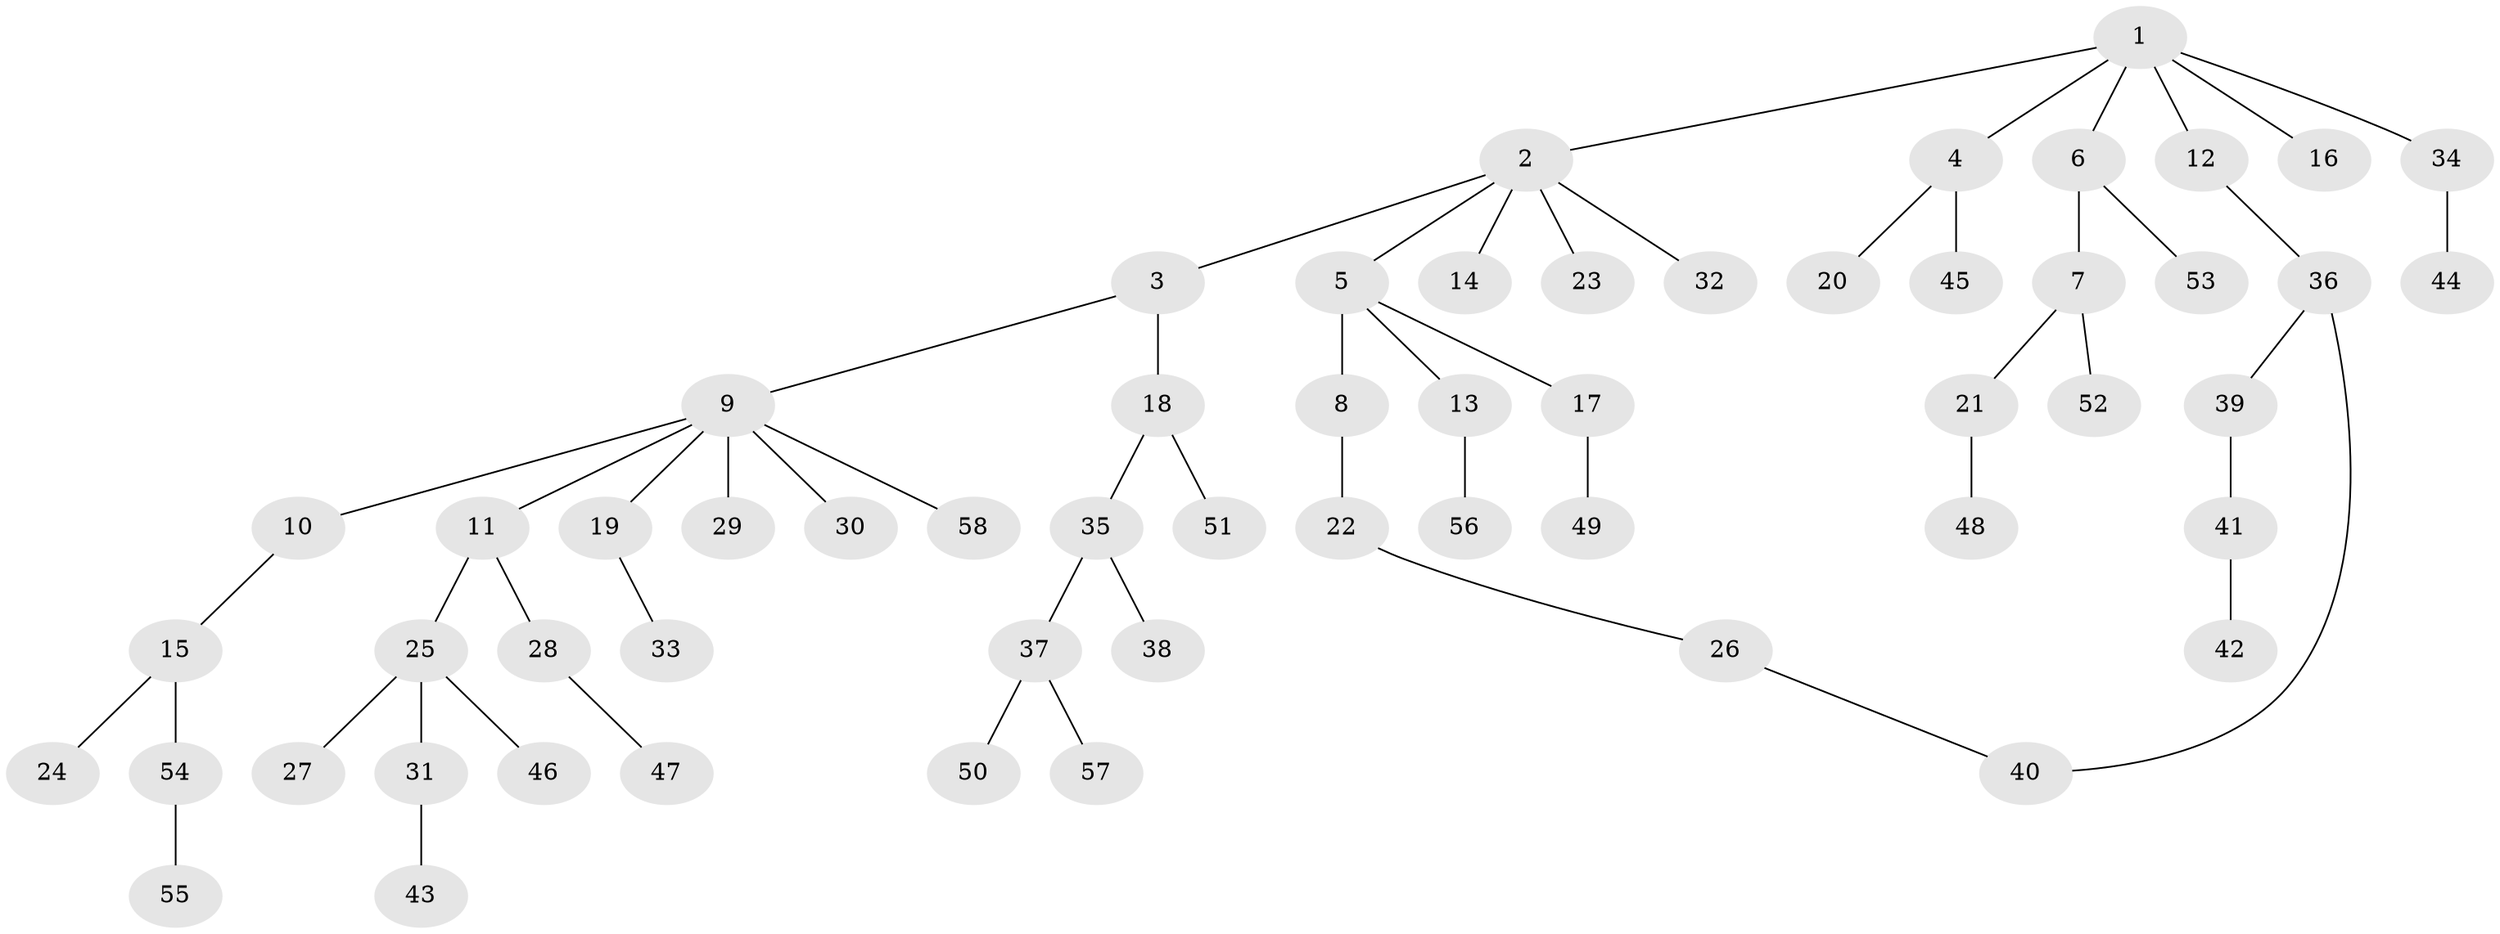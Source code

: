 // Generated by graph-tools (version 1.1) at 2025/42/03/09/25 04:42:37]
// undirected, 58 vertices, 58 edges
graph export_dot {
graph [start="1"]
  node [color=gray90,style=filled];
  1;
  2;
  3;
  4;
  5;
  6;
  7;
  8;
  9;
  10;
  11;
  12;
  13;
  14;
  15;
  16;
  17;
  18;
  19;
  20;
  21;
  22;
  23;
  24;
  25;
  26;
  27;
  28;
  29;
  30;
  31;
  32;
  33;
  34;
  35;
  36;
  37;
  38;
  39;
  40;
  41;
  42;
  43;
  44;
  45;
  46;
  47;
  48;
  49;
  50;
  51;
  52;
  53;
  54;
  55;
  56;
  57;
  58;
  1 -- 2;
  1 -- 4;
  1 -- 6;
  1 -- 12;
  1 -- 16;
  1 -- 34;
  2 -- 3;
  2 -- 5;
  2 -- 14;
  2 -- 23;
  2 -- 32;
  3 -- 9;
  3 -- 18;
  4 -- 20;
  4 -- 45;
  5 -- 8;
  5 -- 13;
  5 -- 17;
  6 -- 7;
  6 -- 53;
  7 -- 21;
  7 -- 52;
  8 -- 22;
  9 -- 10;
  9 -- 11;
  9 -- 19;
  9 -- 29;
  9 -- 30;
  9 -- 58;
  10 -- 15;
  11 -- 25;
  11 -- 28;
  12 -- 36;
  13 -- 56;
  15 -- 24;
  15 -- 54;
  17 -- 49;
  18 -- 35;
  18 -- 51;
  19 -- 33;
  21 -- 48;
  22 -- 26;
  25 -- 27;
  25 -- 31;
  25 -- 46;
  26 -- 40;
  28 -- 47;
  31 -- 43;
  34 -- 44;
  35 -- 37;
  35 -- 38;
  36 -- 39;
  36 -- 40;
  37 -- 50;
  37 -- 57;
  39 -- 41;
  41 -- 42;
  54 -- 55;
}

